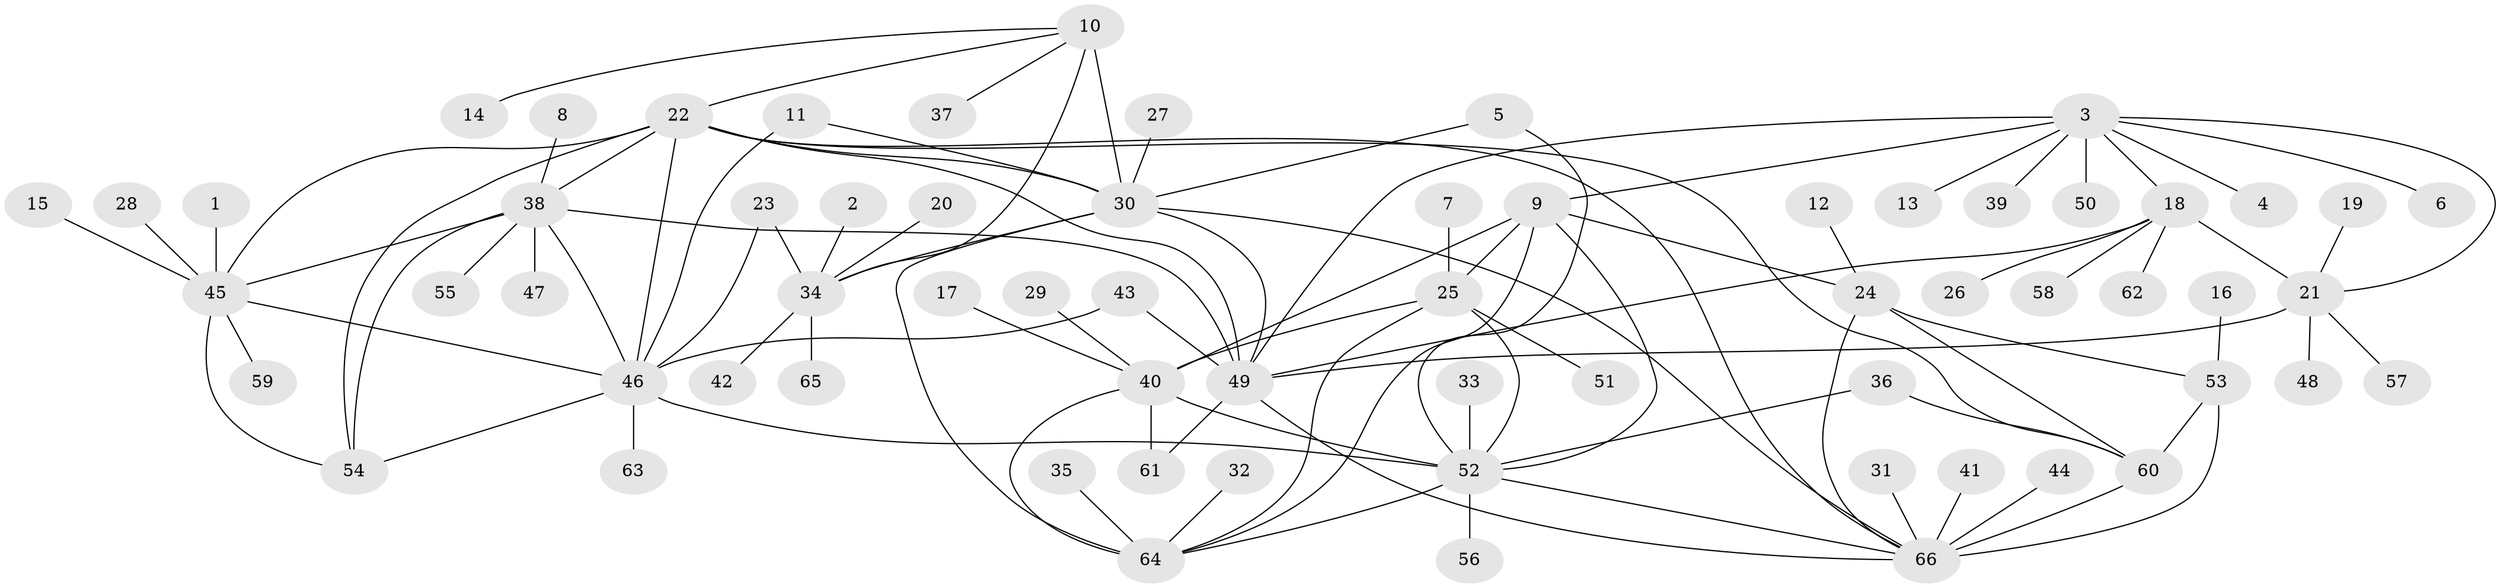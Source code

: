 // original degree distribution, {6: 0.03937007874015748, 13: 0.015748031496062992, 8: 0.05511811023622047, 9: 0.047244094488188976, 10: 0.023622047244094488, 7: 0.015748031496062992, 12: 0.015748031496062992, 5: 0.007874015748031496, 11: 0.015748031496062992, 1: 0.5669291338582677, 2: 0.1889763779527559, 3: 0.007874015748031496}
// Generated by graph-tools (version 1.1) at 2025/02/03/09/25 03:02:42]
// undirected, 66 vertices, 100 edges
graph export_dot {
graph [start="1"]
  node [color=gray90,style=filled];
  1;
  2;
  3;
  4;
  5;
  6;
  7;
  8;
  9;
  10;
  11;
  12;
  13;
  14;
  15;
  16;
  17;
  18;
  19;
  20;
  21;
  22;
  23;
  24;
  25;
  26;
  27;
  28;
  29;
  30;
  31;
  32;
  33;
  34;
  35;
  36;
  37;
  38;
  39;
  40;
  41;
  42;
  43;
  44;
  45;
  46;
  47;
  48;
  49;
  50;
  51;
  52;
  53;
  54;
  55;
  56;
  57;
  58;
  59;
  60;
  61;
  62;
  63;
  64;
  65;
  66;
  1 -- 45 [weight=1.0];
  2 -- 34 [weight=1.0];
  3 -- 4 [weight=1.0];
  3 -- 6 [weight=1.0];
  3 -- 9 [weight=1.0];
  3 -- 13 [weight=1.0];
  3 -- 18 [weight=1.0];
  3 -- 21 [weight=2.0];
  3 -- 39 [weight=1.0];
  3 -- 49 [weight=2.0];
  3 -- 50 [weight=1.0];
  5 -- 30 [weight=1.0];
  5 -- 52 [weight=1.0];
  7 -- 25 [weight=1.0];
  8 -- 38 [weight=1.0];
  9 -- 24 [weight=1.0];
  9 -- 25 [weight=1.0];
  9 -- 40 [weight=2.0];
  9 -- 52 [weight=1.0];
  9 -- 64 [weight=1.0];
  10 -- 14 [weight=1.0];
  10 -- 22 [weight=1.0];
  10 -- 30 [weight=6.0];
  10 -- 34 [weight=2.0];
  10 -- 37 [weight=1.0];
  11 -- 30 [weight=1.0];
  11 -- 46 [weight=1.0];
  12 -- 24 [weight=1.0];
  15 -- 45 [weight=1.0];
  16 -- 53 [weight=1.0];
  17 -- 40 [weight=1.0];
  18 -- 21 [weight=2.0];
  18 -- 26 [weight=1.0];
  18 -- 49 [weight=2.0];
  18 -- 58 [weight=1.0];
  18 -- 62 [weight=1.0];
  19 -- 21 [weight=1.0];
  20 -- 34 [weight=1.0];
  21 -- 48 [weight=1.0];
  21 -- 49 [weight=4.0];
  21 -- 57 [weight=1.0];
  22 -- 30 [weight=1.0];
  22 -- 38 [weight=1.0];
  22 -- 45 [weight=1.0];
  22 -- 46 [weight=1.0];
  22 -- 49 [weight=1.0];
  22 -- 54 [weight=2.0];
  22 -- 60 [weight=1.0];
  22 -- 66 [weight=1.0];
  23 -- 34 [weight=1.0];
  23 -- 46 [weight=1.0];
  24 -- 53 [weight=1.0];
  24 -- 60 [weight=1.0];
  24 -- 66 [weight=3.0];
  25 -- 40 [weight=2.0];
  25 -- 51 [weight=1.0];
  25 -- 52 [weight=1.0];
  25 -- 64 [weight=1.0];
  27 -- 30 [weight=1.0];
  28 -- 45 [weight=1.0];
  29 -- 40 [weight=1.0];
  30 -- 34 [weight=3.0];
  30 -- 49 [weight=1.0];
  30 -- 64 [weight=1.0];
  30 -- 66 [weight=1.0];
  31 -- 66 [weight=1.0];
  32 -- 64 [weight=1.0];
  33 -- 52 [weight=1.0];
  34 -- 42 [weight=1.0];
  34 -- 65 [weight=1.0];
  35 -- 64 [weight=1.0];
  36 -- 52 [weight=1.0];
  36 -- 60 [weight=1.0];
  38 -- 45 [weight=1.0];
  38 -- 46 [weight=1.0];
  38 -- 47 [weight=1.0];
  38 -- 49 [weight=1.0];
  38 -- 54 [weight=2.0];
  38 -- 55 [weight=1.0];
  40 -- 52 [weight=2.0];
  40 -- 61 [weight=1.0];
  40 -- 64 [weight=2.0];
  41 -- 66 [weight=1.0];
  43 -- 46 [weight=1.0];
  43 -- 49 [weight=1.0];
  44 -- 66 [weight=1.0];
  45 -- 46 [weight=1.0];
  45 -- 54 [weight=2.0];
  45 -- 59 [weight=1.0];
  46 -- 52 [weight=1.0];
  46 -- 54 [weight=2.0];
  46 -- 63 [weight=1.0];
  49 -- 61 [weight=1.0];
  49 -- 66 [weight=1.0];
  52 -- 56 [weight=1.0];
  52 -- 64 [weight=1.0];
  52 -- 66 [weight=1.0];
  53 -- 60 [weight=1.0];
  53 -- 66 [weight=3.0];
  60 -- 66 [weight=3.0];
}
